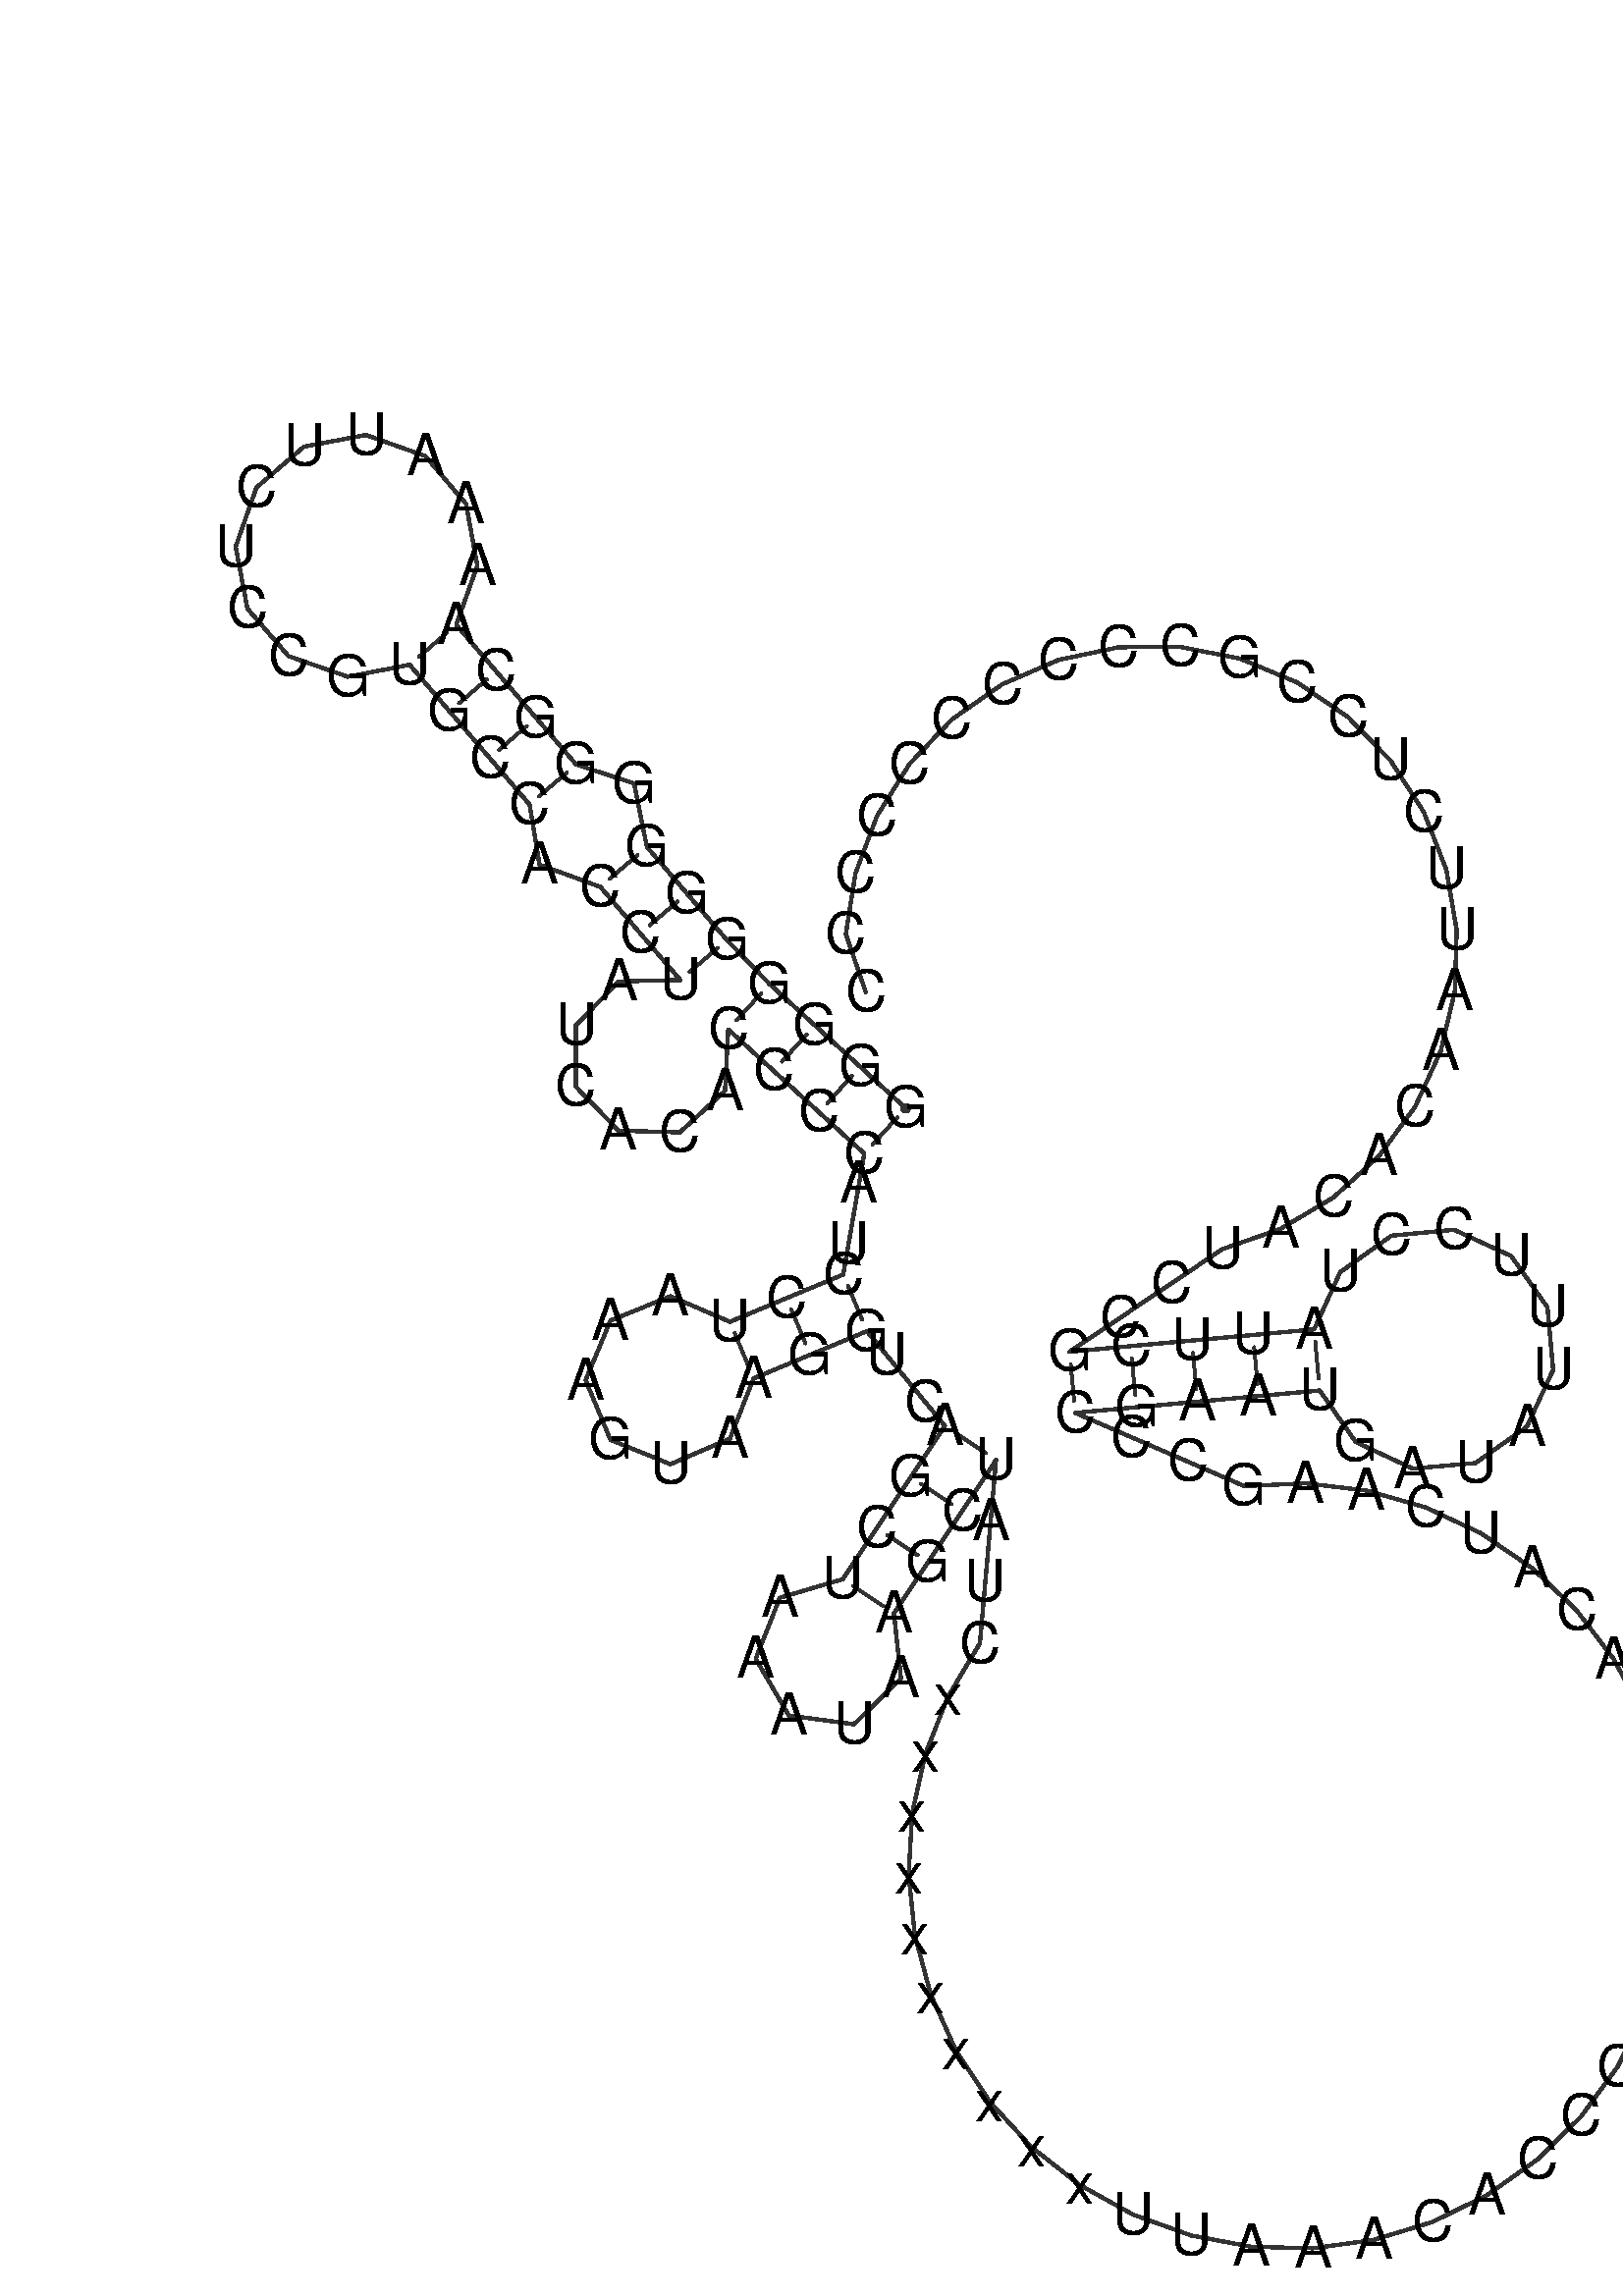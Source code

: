 %!PS-Adobe-3.0 EPSF-3.0
%%BoundingBox: 0 0 700 700
%%DocumentFonts: Helvetica
%%Pages: 1
%%EndComments

% Program options: 

% To switch off outline pairs of sequence comment or
% delete the appropriate line near the end of the file

/RNAplot 100 dict def

RNAplot begin

%%BeginProlog

/fsize  14 def
/outlinecolor {0.2 setgray} bind def
/paircolor    {0.2 setgray} bind def
/seqcolor     {0   setgray} bind def
/cshow  { dup stringwidth pop -2 div fsize -3 div rmoveto show} bind def
/min { 2 copy gt { exch } if pop } bind def
/max { 2 copy lt { exch } if pop } bind def
/arccoords { % i j arccoords
  % puts optimal x1 y1 x2 y2 coordinates used in bezier curves from i to j
  % onto the stack
  dup 3 -1 roll dup 4 -1 roll lt dup dup 5 2 roll {exch} if
  dup 3 -1 roll dup 3 -1 roll exch sub 1 sub dup
  4 -2 roll 5 -1 roll {exch} if 4 2 roll
  sequence length dup 2 div exch 3 1 roll lt 
  {exch 5 -1 roll pop 4 -2 roll exch 4 2 roll}
  { 4 2 roll 5 -1 roll dup 6 1 roll {exch} if
    4 -2 roll exch pop dup 3 -1 roll dup 4 1 roll
    exch add 4 -1 roll dup 5 1 roll sub 1 sub
    5 -1 roll not {4 -2 roll exch 4 2 roll} if
  }ifelse
   % compute the scalingfactor and prepare (1-sf) and sf*r
  2 mul exch cpr 3 1 roll div dup
  3 -1 roll mul exch 1 exch sub exch
   % compute the coordinates
  3 -1 roll 1 sub coor exch get aload pop % get coord for i
  4 -1 roll dup 5 1 roll mul 3 -1 roll dup 4 1 roll add exch % calculate y1
  4 -1 roll dup 5 1 roll mul 3 -1 roll dup 4 1 roll add exch % calculate x1
  5 -1 roll 1 sub coor exch get aload pop % get coord for j
  % duplicate j coord
  dup 3 -1 roll dup 4 1 roll exch 8 2 roll
  6 -1 roll dup 7 1 roll mul 5 -1 roll dup 6 1 roll add exch % calculate y2
  6 -1 roll mul 5 -1 roll add exch % calculate x2
  6 -2 roll % reorder
} bind def
/drawoutline {
  gsave outlinecolor newpath
  coor 0 get aload pop 0.8 0 360 arc % draw 5' circle of 1st sequence
  currentdict /cutpoint known        % check if cutpoint is defined
  {coor 0 cutpoint getinterval
   {aload pop lineto} forall         % draw outline of 1st sequence
   coor cutpoint 1 add get aload pop
   2 copy moveto 0.8 0 360 arc       % draw 5' circle of 2nd sequence
   coor cutpoint 1 add coor length cutpoint 1 add sub getinterval
   {aload pop lineto} forall        % draw outline of 2nd sequence
     } {
        /i 0 def
        coor {
            /p coor i get def
            /a arcs i get def
            /l a length def
            l 0 eq {
                %% standard point... draw simple line
                p 0 2 getinterval aload pop lineto
            } {
                %% point in loop... draw arc around loop center
                /clockwise a 5 get def
                clockwise 0.0 gt {
                    a 0 5 getinterval aload pop arcn
                } {
                    a 0 5 getinterval aload pop arc
                } ifelse
            } ifelse
            /i i 1 add def
        } forall
    }
  ifelse
  stroke grestore
} bind def
/drawpairs {
  paircolor
  0.7 setlinewidth
  [9 3.01] 9 setdash
  newpath
  pairs {aload pop
      currentdict (cpr) known
      { exch dup
        coor  exch 1 sub get aload pop moveto
        exch arccoords curveto
      }
      { coor exch 1 sub get aload pop moveto
        coor exch 1 sub get aload pop lineto
      }ifelse
  } forall
  stroke
} bind def
% draw bases
/drawbases {
  [] 0 setdash
  seqcolor
  0
  coor {
    aload pop moveto
    dup sequence exch 1 getinterval cshow
    1 add
  } forall
  pop
} bind def
/init {
  /Helvetica findfont fsize scalefont setfont
  1 setlinejoin
  1 setlinecap
  0.8 setlinewidth
  % find the coordinate range
  /xmax -1000 def /xmin 10000 def
  /ymax -1000 def /ymin 10000 def
  coor {
      aload pop
      dup ymin lt {dup /ymin exch def} if
      dup ymax gt {/ymax exch def} {pop} ifelse
      dup xmin lt {dup /xmin exch def} if
      dup xmax gt {/xmax exch def} {pop} ifelse
  } forall
  /size {xmax xmin sub ymax ymin sub max} bind def
  /width {xmax xmin sub} bind def
  /height {ymax ymin sub} bind def
  10 10 translate
  680 size 10 add div dup scale
  size width sub width xmin sub xmax sub add 2 div 5 add
  size height sub height ymin sub ymax sub add 2 div 5 add
  translate
} bind def

%%EndProlog

% data start here
/sequence { (\
GGGGGGGGGGCAAAAUUCUCCGUGCCACCUAUCACACCCCAUCCUAAAGUAAGGUCAGCUAAAUAAGCUAUCxxxxxxxxxxUUAAACACCCCUCCCCACAUCAAGCCCGAAUGAUAUUUCCUAUUCGCCUACACAAUUCUCCGCCCCCCCCCC\
) } def
/len { sequence length } bind def

/coor [
[95.359 140.461]
[84.28 150.573]
[73.201 160.685]
[62.122 170.797]
[51.678 181.564]
[41.907 192.945]
[32.137 204.327]
[29.018 219.838]
[14.857 224.455]
[5.087 235.836]
[-4.684 247.217]
[-14.454 258.599]
[-9.289 273.063]
[-12.063 288.169]
[-22.03 299.854]
[-36.511 304.975]
[-51.608 302.153]
[-63.262 292.149]
[-68.337 277.653]
[-65.468 262.564]
[-55.427 250.942]
[-40.915 245.912]
[-25.836 248.828]
[-16.065 237.447]
[-6.295 226.065]
[3.476 214.684]
[5.895 199.987]
[20.755 194.556]
[30.526 183.175]
[40.296 171.793]
[25.3 171.459]
[14.798 160.749]
[14.757 145.749]
[25.201 134.983]
[40.196 134.567]
[51.22 144.739]
[52.01 159.718]
[63.089 149.606]
[74.168 139.494]
[85.247 129.382]
[83.961 121.993]
[81.39 107.215]
[80.104 99.826]
[66.261 94.051]
[52.417 88.276]
[37.898 94.518]
[23.248 88.587]
[17.16 74.003]
[23.245 59.417]
[37.893 53.483]
[52.414 59.722]
[58.192 74.432]
[72.036 80.207]
[85.88 85.983]
[90.649 80.194]
[100.186 68.617]
[104.955 62.829]
[96.638 50.346]
[88.32 37.863]
[80.002 25.381]
[64.617 20.834]
[58.713 5.917]
[66.82 -7.928]
[82.718 -10.079]
[94.212 1.113]
[92.485 17.063]
[100.803 29.546]
[109.12 42.028]
[117.438 54.511]
[116.123 39.569]
[114.808 24.626]
[113.493 9.684]
[105.779 -3.18]
[100.219 -17.112]
[96.958 -31.753]
[96.078 -46.727]
[97.602 -61.65]
[101.491 -76.137]
[107.645 -89.816]
[115.907 -102.336]
[126.062 -113.375]
[137.852 -122.649]
[150.972 -129.92]
[165.085 -135.001]
[179.829 -137.762]
[194.824 -138.13]
[209.686 -136.098]
[224.032 -131.717]
[237.493 -125.1]
[249.724 -116.416]
[260.411 -105.89]
[269.277 -93.791]
[276.097 -80.431]
[280.693 -66.153]
[282.949 -51.323]
[282.807 -36.324]
[280.269 -21.54]
[275.401 -7.352]
[268.328 5.876]
[259.233 17.804]
[248.348 28.125]
[235.954 36.574]
[222.369 42.933]
[207.942 47.041]
[193.045 48.789]
[178.062 48.136]
[164.298 54.098]
[150.534 60.061]
[136.77 66.023]
[151.707 67.389]
[166.645 68.756]
[181.583 70.122]
[196.52 71.488]
[205.314 58.895]
[219.232 52.401]
[234.531 53.752]
[247.096 62.585]
[253.547 76.523]
[252.148 91.819]
[243.276 104.356]
[229.317 110.763]
[214.027 109.316]
[201.517 100.404]
[195.154 86.426]
[180.217 85.059]
[165.279 83.693]
[150.341 82.327]
[135.404 80.961]
[147.858 89.321]
[160.312 97.682]
[172.766 106.042]
[186.932 110.974]
[199.828 118.635]
[210.936 128.715]
[219.808 140.81]
[226.088 154.432]
[229.522 169.034]
[229.973 184.027]
[227.423 198.808]
[221.973 212.783]
[213.843 225.389]
[203.361 236.119]
[190.949 244.541]
[177.105 250.316]
[162.387 253.211]
[147.387 253.11]
[132.71 250.018]
[118.944 244.058]
[106.646 235.47]
[96.309 224.601]
[88.349 211.887]
[83.087 197.84]
[80.735 183.019]
[85.609 168.833]
] def
/arcs [
[]
[]
[]
[]
[]
[]
[]
[]
[]
[]
[]
[]
[]
[]
[]
[]
[]
[]
[]
[]
[]
[]
[]
[]
[]
[]
[]
[]
[]
[]
[]
[]
[]
[]
[]
[]
[]
[]
[]
[]
[]
[]
[]
[]
[]
[]
[]
[]
[]
[]
[]
[]
[]
[]
[]
[]
[]
[]
[]
[]
[]
[]
[]
[]
[]
[]
[]
[]
[]
[]
[]
[]
[]
[]
[]
[]
[]
[]
[]
[]
[]
[]
[]
[]
[]
[]
[]
[]
[]
[]
[]
[]
[]
[]
[]
[]
[]
[]
[]
[]
[]
[]
[]
[]
[]
[]
[]
[]
[]
[]
[]
[]
[]
[]
[]
[]
[]
[]
[]
[]
[]
[]
[]
[]
[]
[]
[]
[]
[]
[]
[]
[]
[]
[]
[]
[]
[]
[]
[]
[]
[]
[]
[]
[]
[]
[]
[]
[]
[]
[]
[]
[]
[]
[]
] def
/pairs [
[1 40]
[2 39]
[3 38]
[4 37]
[5 30]
[6 29]
[7 28]
[9 26]
[10 25]
[11 24]
[12 23]
[43 54]
[44 53]
[45 52]
[57 69]
[58 68]
[59 67]
[60 66]
[109 128]
[110 127]
[111 126]
[112 125]
[113 124]
] def

init

% switch off outline pairs or bases by removing these lines
drawoutline
drawpairs
drawbases
showpage
end
%%EOF
